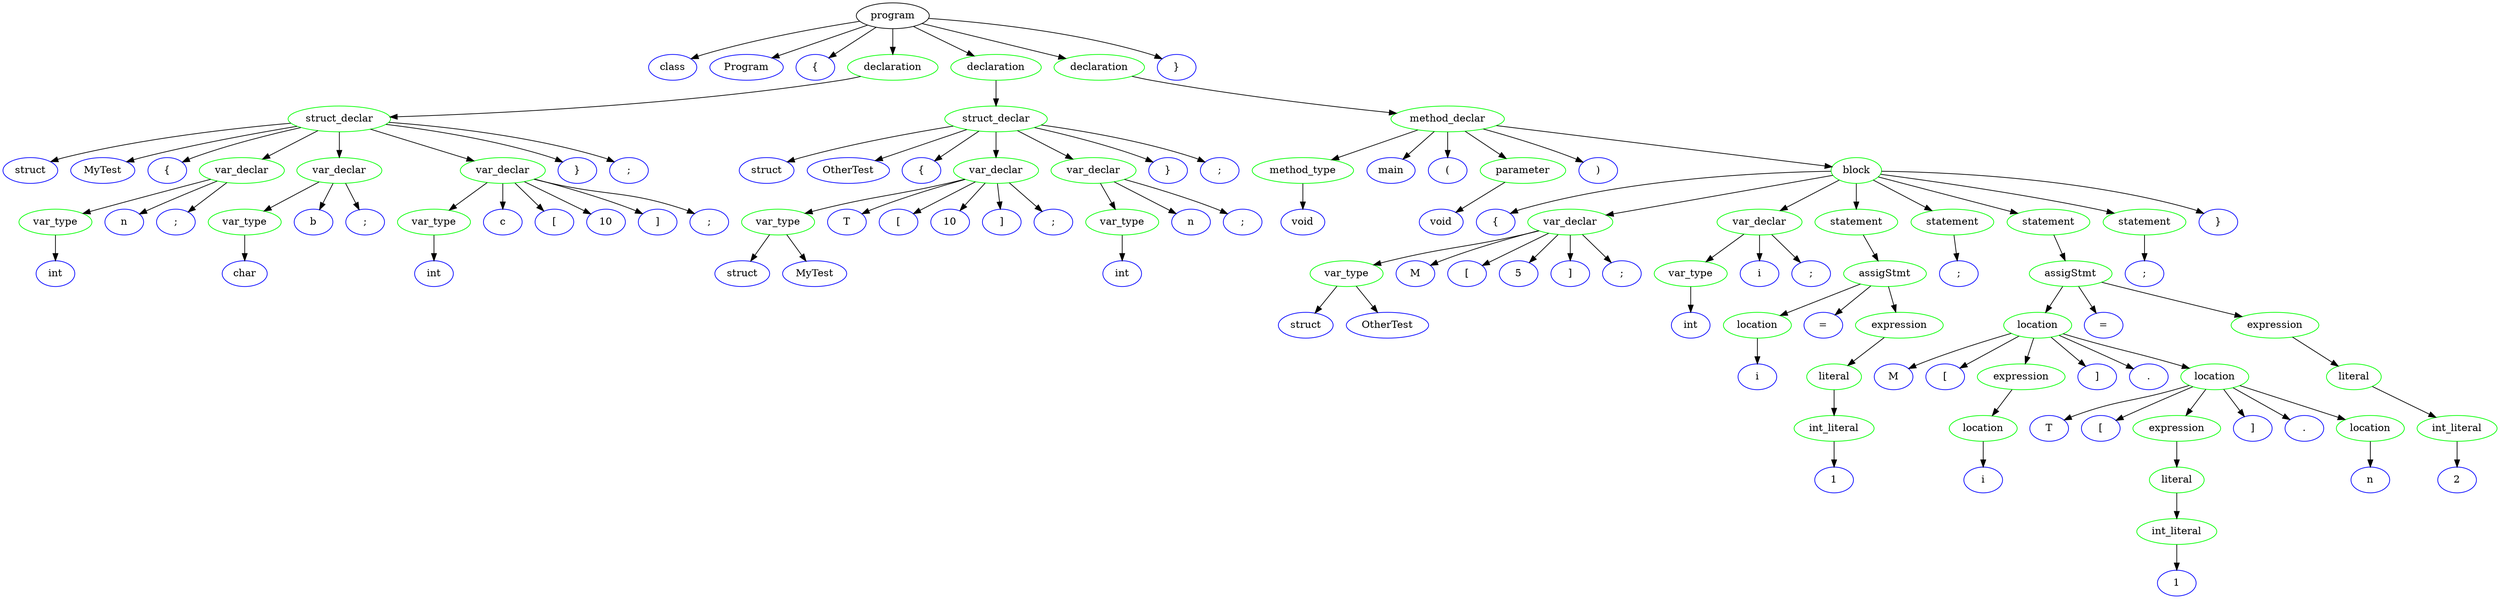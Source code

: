 // Trees/tree_structs.gv
digraph "Trees/tree_structs" {
	0 [label=program]
	1 [label=class color=blue]
	0 -> 1
	2 [label=Program color=blue]
	0 -> 2
	3 [label="{" color=blue]
	0 -> 3
	4 [label=declaration color=green]
	0 -> 4
	5 [label=struct_declar color=green]
	4 -> 5
	6 [label=struct color=blue]
	5 -> 6
	7 [label=MyTest color=blue]
	5 -> 7
	8 [label="{" color=blue]
	5 -> 8
	9 [label=var_declar color=green]
	5 -> 9
	10 [label=var_type color=green]
	9 -> 10
	11 [label=int color=blue]
	10 -> 11
	12 [label=n color=blue]
	9 -> 12
	13 [label=";" color=blue]
	9 -> 13
	14 [label=var_declar color=green]
	5 -> 14
	15 [label=var_type color=green]
	14 -> 15
	16 [label=char color=blue]
	15 -> 16
	17 [label=b color=blue]
	14 -> 17
	18 [label=";" color=blue]
	14 -> 18
	19 [label=var_declar color=green]
	5 -> 19
	20 [label=var_type color=green]
	19 -> 20
	21 [label=int color=blue]
	20 -> 21
	22 [label=c color=blue]
	19 -> 22
	23 [label="[" color=blue]
	19 -> 23
	24 [label=10 color=blue]
	19 -> 24
	25 [label="]" color=blue]
	19 -> 25
	26 [label=";" color=blue]
	19 -> 26
	27 [label="}" color=blue]
	5 -> 27
	28 [label=";" color=blue]
	5 -> 28
	29 [label=declaration color=green]
	0 -> 29
	30 [label=struct_declar color=green]
	29 -> 30
	31 [label=struct color=blue]
	30 -> 31
	32 [label=OtherTest color=blue]
	30 -> 32
	33 [label="{" color=blue]
	30 -> 33
	34 [label=var_declar color=green]
	30 -> 34
	35 [label=var_type color=green]
	34 -> 35
	36 [label=struct color=blue]
	35 -> 36
	37 [label=MyTest color=blue]
	35 -> 37
	38 [label=T color=blue]
	34 -> 38
	39 [label="[" color=blue]
	34 -> 39
	40 [label=10 color=blue]
	34 -> 40
	41 [label="]" color=blue]
	34 -> 41
	42 [label=";" color=blue]
	34 -> 42
	43 [label=var_declar color=green]
	30 -> 43
	44 [label=var_type color=green]
	43 -> 44
	45 [label=int color=blue]
	44 -> 45
	46 [label=n color=blue]
	43 -> 46
	47 [label=";" color=blue]
	43 -> 47
	48 [label="}" color=blue]
	30 -> 48
	49 [label=";" color=blue]
	30 -> 49
	50 [label=declaration color=green]
	0 -> 50
	51 [label=method_declar color=green]
	50 -> 51
	52 [label=method_type color=green]
	51 -> 52
	53 [label=void color=blue]
	52 -> 53
	54 [label=main color=blue]
	51 -> 54
	55 [label="(" color=blue]
	51 -> 55
	56 [label=parameter color=green]
	51 -> 56
	57 [label=void color=blue]
	56 -> 57
	58 [label=")" color=blue]
	51 -> 58
	59 [label=block color=green]
	51 -> 59
	60 [label="{" color=blue]
	59 -> 60
	61 [label=var_declar color=green]
	59 -> 61
	62 [label=var_type color=green]
	61 -> 62
	63 [label=struct color=blue]
	62 -> 63
	64 [label=OtherTest color=blue]
	62 -> 64
	65 [label=M color=blue]
	61 -> 65
	66 [label="[" color=blue]
	61 -> 66
	67 [label=5 color=blue]
	61 -> 67
	68 [label="]" color=blue]
	61 -> 68
	69 [label=";" color=blue]
	61 -> 69
	70 [label=var_declar color=green]
	59 -> 70
	71 [label=var_type color=green]
	70 -> 71
	72 [label=int color=blue]
	71 -> 72
	73 [label=i color=blue]
	70 -> 73
	74 [label=";" color=blue]
	70 -> 74
	75 [label=statement color=green]
	59 -> 75
	76 [label=assigStmt color=green]
	75 -> 76
	77 [label=location color=green]
	76 -> 77
	78 [label=i color=blue]
	77 -> 78
	79 [label="=" color=blue]
	76 -> 79
	80 [label=expression color=green]
	76 -> 80
	81 [label=literal color=green]
	80 -> 81
	82 [label=int_literal color=green]
	81 -> 82
	83 [label=1 color=blue]
	82 -> 83
	84 [label=statement color=green]
	59 -> 84
	85 [label=";" color=blue]
	84 -> 85
	86 [label=statement color=green]
	59 -> 86
	87 [label=assigStmt color=green]
	86 -> 87
	88 [label=location color=green]
	87 -> 88
	89 [label=M color=blue]
	88 -> 89
	90 [label="[" color=blue]
	88 -> 90
	91 [label=expression color=green]
	88 -> 91
	92 [label=location color=green]
	91 -> 92
	93 [label=i color=blue]
	92 -> 93
	94 [label="]" color=blue]
	88 -> 94
	95 [label="." color=blue]
	88 -> 95
	96 [label=location color=green]
	88 -> 96
	97 [label=T color=blue]
	96 -> 97
	98 [label="[" color=blue]
	96 -> 98
	99 [label=expression color=green]
	96 -> 99
	100 [label=literal color=green]
	99 -> 100
	101 [label=int_literal color=green]
	100 -> 101
	102 [label=1 color=blue]
	101 -> 102
	103 [label="]" color=blue]
	96 -> 103
	104 [label="." color=blue]
	96 -> 104
	105 [label=location color=green]
	96 -> 105
	106 [label=n color=blue]
	105 -> 106
	107 [label="=" color=blue]
	87 -> 107
	108 [label=expression color=green]
	87 -> 108
	109 [label=literal color=green]
	108 -> 109
	110 [label=int_literal color=green]
	109 -> 110
	111 [label=2 color=blue]
	110 -> 111
	112 [label=statement color=green]
	59 -> 112
	113 [label=";" color=blue]
	112 -> 113
	114 [label="}" color=blue]
	59 -> 114
	115 [label="}" color=blue]
	0 -> 115
}
